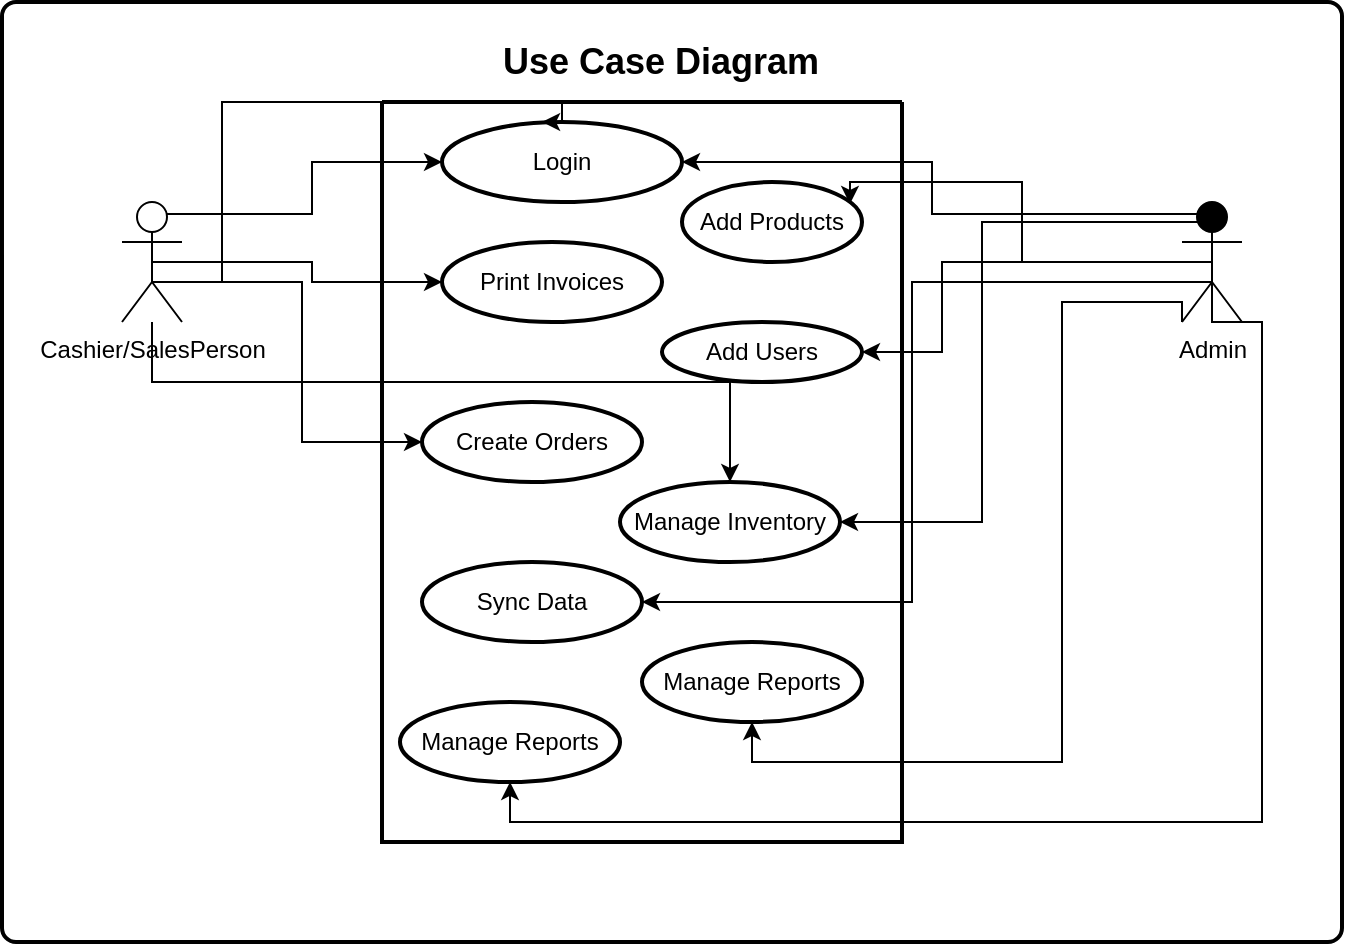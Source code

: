 <mxfile version="26.1.1">
  <diagram id="C5RBs43oDa-KdzZeNtuy" name="Page-1">
    <mxGraphModel dx="1257" dy="1778" grid="1" gridSize="10" guides="1" tooltips="1" connect="1" arrows="1" fold="1" page="1" pageScale="1" pageWidth="827" pageHeight="1169" math="0" shadow="0">
      <root>
        <mxCell id="WIyWlLk6GJQsqaUBKTNV-0" />
        <mxCell id="WIyWlLk6GJQsqaUBKTNV-1" parent="WIyWlLk6GJQsqaUBKTNV-0" />
        <mxCell id="iWdJsHi3FkGwmlA79bR4-6" value="" style="rounded=1;whiteSpace=wrap;html=1;absoluteArcSize=1;arcSize=14;strokeWidth=2;" parent="WIyWlLk6GJQsqaUBKTNV-1" vertex="1">
          <mxGeometry x="50" y="-20" width="670" height="470" as="geometry" />
        </mxCell>
        <mxCell id="iWdJsHi3FkGwmlA79bR4-7" value="Add Products" style="strokeWidth=2;html=1;shape=mxgraph.flowchart.start_1;whiteSpace=wrap;" parent="WIyWlLk6GJQsqaUBKTNV-1" vertex="1">
          <mxGeometry x="390" y="70" width="90" height="40" as="geometry" />
        </mxCell>
        <mxCell id="iWdJsHi3FkGwmlA79bR4-8" value="Login" style="strokeWidth=2;html=1;shape=mxgraph.flowchart.start_1;whiteSpace=wrap;" parent="WIyWlLk6GJQsqaUBKTNV-1" vertex="1">
          <mxGeometry x="270" y="40" width="120" height="40" as="geometry" />
        </mxCell>
        <mxCell id="iWdJsHi3FkGwmlA79bR4-9" value="Print Invoices" style="strokeWidth=2;html=1;shape=mxgraph.flowchart.start_1;whiteSpace=wrap;" parent="WIyWlLk6GJQsqaUBKTNV-1" vertex="1">
          <mxGeometry x="270" y="100" width="110" height="40" as="geometry" />
        </mxCell>
        <mxCell id="iWdJsHi3FkGwmlA79bR4-10" value="Add Users" style="strokeWidth=2;html=1;shape=mxgraph.flowchart.start_1;whiteSpace=wrap;" parent="WIyWlLk6GJQsqaUBKTNV-1" vertex="1">
          <mxGeometry x="380" y="140" width="100" height="30" as="geometry" />
        </mxCell>
        <mxCell id="iWdJsHi3FkGwmlA79bR4-11" value="Create Orders" style="strokeWidth=2;html=1;shape=mxgraph.flowchart.start_1;whiteSpace=wrap;" parent="WIyWlLk6GJQsqaUBKTNV-1" vertex="1">
          <mxGeometry x="260" y="180" width="110" height="40" as="geometry" />
        </mxCell>
        <mxCell id="iWdJsHi3FkGwmlA79bR4-12" value="Manage Inventory" style="strokeWidth=2;html=1;shape=mxgraph.flowchart.start_1;whiteSpace=wrap;" parent="WIyWlLk6GJQsqaUBKTNV-1" vertex="1">
          <mxGeometry x="359" y="220" width="110" height="40" as="geometry" />
        </mxCell>
        <mxCell id="iWdJsHi3FkGwmlA79bR4-13" value="Sync Data" style="strokeWidth=2;html=1;shape=mxgraph.flowchart.start_1;whiteSpace=wrap;" parent="WIyWlLk6GJQsqaUBKTNV-1" vertex="1">
          <mxGeometry x="260" y="260" width="110" height="40" as="geometry" />
        </mxCell>
        <mxCell id="iWdJsHi3FkGwmlA79bR4-14" value="Manage Reports" style="strokeWidth=2;html=1;shape=mxgraph.flowchart.start_1;whiteSpace=wrap;" parent="WIyWlLk6GJQsqaUBKTNV-1" vertex="1">
          <mxGeometry x="370" y="300" width="110" height="40" as="geometry" />
        </mxCell>
        <mxCell id="iWdJsHi3FkGwmlA79bR4-28" style="edgeStyle=orthogonalEdgeStyle;rounded=0;orthogonalLoop=1;jettySize=auto;html=1;exitX=0.25;exitY=0.1;exitDx=0;exitDy=0;exitPerimeter=0;" parent="WIyWlLk6GJQsqaUBKTNV-1" source="iWdJsHi3FkGwmlA79bR4-16" target="iWdJsHi3FkGwmlA79bR4-8" edge="1">
          <mxGeometry relative="1" as="geometry" />
        </mxCell>
        <mxCell id="iWdJsHi3FkGwmlA79bR4-30" style="edgeStyle=orthogonalEdgeStyle;rounded=0;orthogonalLoop=1;jettySize=auto;html=1;exitX=0.5;exitY=0.5;exitDx=0;exitDy=0;exitPerimeter=0;" parent="WIyWlLk6GJQsqaUBKTNV-1" source="iWdJsHi3FkGwmlA79bR4-16" target="iWdJsHi3FkGwmlA79bR4-9" edge="1">
          <mxGeometry relative="1" as="geometry" />
        </mxCell>
        <mxCell id="iWdJsHi3FkGwmlA79bR4-16" value="Cashier/SalesPerson" style="shape=umlActor;verticalLabelPosition=bottom;verticalAlign=top;html=1;outlineConnect=0;" parent="WIyWlLk6GJQsqaUBKTNV-1" vertex="1">
          <mxGeometry x="110" y="80" width="30" height="60" as="geometry" />
        </mxCell>
        <mxCell id="iWdJsHi3FkGwmlA79bR4-27" style="edgeStyle=orthogonalEdgeStyle;rounded=0;orthogonalLoop=1;jettySize=auto;html=1;exitX=0.25;exitY=0.1;exitDx=0;exitDy=0;exitPerimeter=0;" parent="WIyWlLk6GJQsqaUBKTNV-1" source="iWdJsHi3FkGwmlA79bR4-19" target="iWdJsHi3FkGwmlA79bR4-8" edge="1">
          <mxGeometry relative="1" as="geometry" />
        </mxCell>
        <mxCell id="iWdJsHi3FkGwmlA79bR4-46" style="edgeStyle=orthogonalEdgeStyle;rounded=0;orthogonalLoop=1;jettySize=auto;html=1;exitX=0.5;exitY=0.5;exitDx=0;exitDy=0;exitPerimeter=0;entryX=0.5;entryY=1;entryDx=0;entryDy=0;entryPerimeter=0;" parent="WIyWlLk6GJQsqaUBKTNV-1" source="iWdJsHi3FkGwmlA79bR4-19" target="iWdJsHi3FkGwmlA79bR4-35" edge="1">
          <mxGeometry relative="1" as="geometry">
            <mxPoint x="700" y="370" as="targetPoint" />
            <Array as="points">
              <mxPoint x="655" y="140" />
              <mxPoint x="680" y="140" />
              <mxPoint x="680" y="390" />
              <mxPoint x="304" y="390" />
            </Array>
          </mxGeometry>
        </mxCell>
        <mxCell id="iWdJsHi3FkGwmlA79bR4-19" value="Admin" style="shape=umlActor;verticalLabelPosition=bottom;verticalAlign=top;html=1;outlineConnect=0;strokeColor=#000000;fillColor=#000000;" parent="WIyWlLk6GJQsqaUBKTNV-1" vertex="1">
          <mxGeometry x="640" y="80" width="30" height="60" as="geometry" />
        </mxCell>
        <mxCell id="iWdJsHi3FkGwmlA79bR4-29" style="edgeStyle=orthogonalEdgeStyle;rounded=0;orthogonalLoop=1;jettySize=auto;html=1;exitX=0.5;exitY=0.5;exitDx=0;exitDy=0;exitPerimeter=0;entryX=0.933;entryY=0.275;entryDx=0;entryDy=0;entryPerimeter=0;" parent="WIyWlLk6GJQsqaUBKTNV-1" source="iWdJsHi3FkGwmlA79bR4-19" target="iWdJsHi3FkGwmlA79bR4-7" edge="1">
          <mxGeometry relative="1" as="geometry">
            <Array as="points">
              <mxPoint x="560" y="110" />
              <mxPoint x="560" y="70" />
              <mxPoint x="474" y="70" />
            </Array>
          </mxGeometry>
        </mxCell>
        <mxCell id="iWdJsHi3FkGwmlA79bR4-31" style="edgeStyle=orthogonalEdgeStyle;rounded=0;orthogonalLoop=1;jettySize=auto;html=1;exitX=0.5;exitY=0.5;exitDx=0;exitDy=0;exitPerimeter=0;entryX=1;entryY=0.5;entryDx=0;entryDy=0;entryPerimeter=0;" parent="WIyWlLk6GJQsqaUBKTNV-1" source="iWdJsHi3FkGwmlA79bR4-19" target="iWdJsHi3FkGwmlA79bR4-10" edge="1">
          <mxGeometry relative="1" as="geometry">
            <Array as="points">
              <mxPoint x="520" y="110" />
              <mxPoint x="520" y="155" />
            </Array>
          </mxGeometry>
        </mxCell>
        <mxCell id="iWdJsHi3FkGwmlA79bR4-32" style="edgeStyle=orthogonalEdgeStyle;rounded=0;orthogonalLoop=1;jettySize=auto;html=1;exitX=0.5;exitY=0.5;exitDx=0;exitDy=0;exitPerimeter=0;entryX=1;entryY=0.5;entryDx=0;entryDy=0;entryPerimeter=0;" parent="WIyWlLk6GJQsqaUBKTNV-1" source="iWdJsHi3FkGwmlA79bR4-19" target="iWdJsHi3FkGwmlA79bR4-13" edge="1">
          <mxGeometry relative="1" as="geometry">
            <Array as="points">
              <mxPoint x="655" y="120" />
              <mxPoint x="505" y="120" />
              <mxPoint x="505" y="280" />
            </Array>
          </mxGeometry>
        </mxCell>
        <mxCell id="iWdJsHi3FkGwmlA79bR4-33" style="edgeStyle=orthogonalEdgeStyle;rounded=0;orthogonalLoop=1;jettySize=auto;html=1;exitX=0.5;exitY=0.5;exitDx=0;exitDy=0;exitPerimeter=0;entryX=0;entryY=0.5;entryDx=0;entryDy=0;entryPerimeter=0;" parent="WIyWlLk6GJQsqaUBKTNV-1" source="iWdJsHi3FkGwmlA79bR4-16" target="iWdJsHi3FkGwmlA79bR4-11" edge="1">
          <mxGeometry relative="1" as="geometry">
            <Array as="points">
              <mxPoint x="125" y="120" />
              <mxPoint x="200" y="120" />
              <mxPoint x="200" y="200" />
            </Array>
          </mxGeometry>
        </mxCell>
        <mxCell id="iWdJsHi3FkGwmlA79bR4-34" style="edgeStyle=orthogonalEdgeStyle;rounded=0;orthogonalLoop=1;jettySize=auto;html=1;exitX=0.5;exitY=0.5;exitDx=0;exitDy=0;exitPerimeter=0;entryX=1;entryY=0.5;entryDx=0;entryDy=0;entryPerimeter=0;" parent="WIyWlLk6GJQsqaUBKTNV-1" source="iWdJsHi3FkGwmlA79bR4-19" target="iWdJsHi3FkGwmlA79bR4-12" edge="1">
          <mxGeometry relative="1" as="geometry">
            <Array as="points">
              <mxPoint x="655" y="90" />
              <mxPoint x="540" y="90" />
              <mxPoint x="540" y="240" />
            </Array>
          </mxGeometry>
        </mxCell>
        <mxCell id="iWdJsHi3FkGwmlA79bR4-35" value="Manage Reports" style="strokeWidth=2;html=1;shape=mxgraph.flowchart.start_1;whiteSpace=wrap;" parent="WIyWlLk6GJQsqaUBKTNV-1" vertex="1">
          <mxGeometry x="249" y="330" width="110" height="40" as="geometry" />
        </mxCell>
        <mxCell id="iWdJsHi3FkGwmlA79bR4-41" style="edgeStyle=orthogonalEdgeStyle;rounded=0;orthogonalLoop=1;jettySize=auto;html=1;exitX=0;exitY=1;exitDx=0;exitDy=0;exitPerimeter=0;entryX=0.5;entryY=1;entryDx=0;entryDy=0;entryPerimeter=0;" parent="WIyWlLk6GJQsqaUBKTNV-1" source="iWdJsHi3FkGwmlA79bR4-19" target="iWdJsHi3FkGwmlA79bR4-14" edge="1">
          <mxGeometry relative="1" as="geometry">
            <Array as="points">
              <mxPoint x="640" y="130" />
              <mxPoint x="580" y="130" />
              <mxPoint x="580" y="360" />
              <mxPoint x="425" y="360" />
            </Array>
          </mxGeometry>
        </mxCell>
        <mxCell id="iWdJsHi3FkGwmlA79bR4-48" style="edgeStyle=orthogonalEdgeStyle;rounded=0;orthogonalLoop=1;jettySize=auto;html=1;entryX=0.5;entryY=0;entryDx=0;entryDy=0;entryPerimeter=0;" parent="WIyWlLk6GJQsqaUBKTNV-1" source="iWdJsHi3FkGwmlA79bR4-16" target="iWdJsHi3FkGwmlA79bR4-12" edge="1">
          <mxGeometry relative="1" as="geometry">
            <Array as="points">
              <mxPoint x="125" y="170" />
              <mxPoint x="414" y="170" />
            </Array>
          </mxGeometry>
        </mxCell>
        <mxCell id="iWdJsHi3FkGwmlA79bR4-49" value="&lt;b&gt;&lt;font style=&quot;font-size: 18px;&quot;&gt;Use Case Diagram&lt;/font&gt;&lt;/b&gt;" style="text;html=1;align=center;verticalAlign=middle;resizable=0;points=[];autosize=1;strokeColor=none;fillColor=none;" parent="WIyWlLk6GJQsqaUBKTNV-1" vertex="1">
          <mxGeometry x="289" y="-10" width="180" height="40" as="geometry" />
        </mxCell>
        <mxCell id="iWdJsHi3FkGwmlA79bR4-51" value="" style="edgeStyle=orthogonalEdgeStyle;rounded=0;orthogonalLoop=1;jettySize=auto;html=1;exitX=0.5;exitY=0.5;exitDx=0;exitDy=0;exitPerimeter=0;entryX=0.417;entryY=0;entryDx=0;entryDy=0;entryPerimeter=0;" parent="WIyWlLk6GJQsqaUBKTNV-1" source="iWdJsHi3FkGwmlA79bR4-16" target="iWdJsHi3FkGwmlA79bR4-8" edge="1">
          <mxGeometry relative="1" as="geometry">
            <mxPoint x="125" y="110" as="sourcePoint" />
            <mxPoint x="414" y="220" as="targetPoint" />
            <Array as="points">
              <mxPoint x="125" y="120" />
              <mxPoint x="160" y="120" />
              <mxPoint x="160" y="30" />
              <mxPoint x="330" y="30" />
              <mxPoint x="330" y="40" />
            </Array>
          </mxGeometry>
        </mxCell>
        <mxCell id="LsIQenBKpUB8MfKthyeW-1" value="" style="swimlane;startSize=0;strokeWidth=2;fillColor=#F5F5F5;" vertex="1" parent="WIyWlLk6GJQsqaUBKTNV-1">
          <mxGeometry x="240" y="30" width="260" height="370" as="geometry" />
        </mxCell>
      </root>
    </mxGraphModel>
  </diagram>
</mxfile>
